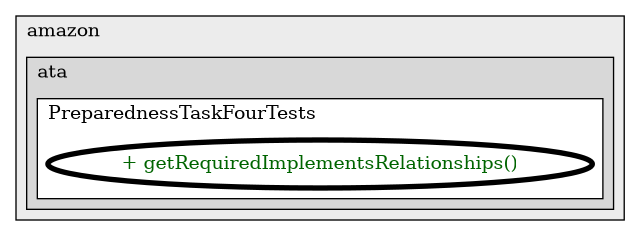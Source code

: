 @startuml

/' diagram meta data start
config=CallConfiguration;
{
  "rootMethod": "com.amazon.ata.deliveringonourpromise.TCTtest.taskcompletion.preparedness.task4.PreparednessTaskFourTests#getRequiredImplementsRelationships()",
  "projectClassification": {
    "searchMode": "OpenProject", // OpenProject, AllProjects
    "includedProjects": "",
    "pathEndKeywords": "*.impl",
    "isClientPath": "",
    "isClientName": "",
    "isTestPath": "",
    "isTestName": "",
    "isMappingPath": "",
    "isMappingName": "",
    "isDataAccessPath": "",
    "isDataAccessName": "",
    "isDataStructurePath": "",
    "isDataStructureName": "",
    "isInterfaceStructuresPath": "",
    "isInterfaceStructuresName": "",
    "isEntryPointPath": "",
    "isEntryPointName": ""
  },
  "graphRestriction": {
    "classPackageExcludeFilter": "",
    "classPackageIncludeFilter": "",
    "classNameExcludeFilter": "",
    "classNameIncludeFilter": "",
    "methodNameExcludeFilter": "",
    "methodNameIncludeFilter": "",
    "removeByInheritance": "", // inheritance/annotation based filtering is done in a second step
    "removeByAnnotation": "",
    "removeByClassPackage": "", // cleanup the graph after inheritance/annotation based filtering is done
    "removeByClassName": "",
    "cutMappings": false,
    "cutEnum": true,
    "cutTests": true,
    "cutClient": true,
    "cutDataAccess": true,
    "cutInterfaceStructures": true,
    "cutDataStructures": true,
    "cutGetterAndSetter": true,
    "cutConstructors": true
  },
  "graphTraversal": {
    "forwardDepth": 3,
    "backwardDepth": 3,
    "classPackageExcludeFilter": "",
    "classPackageIncludeFilter": "",
    "classNameExcludeFilter": "",
    "classNameIncludeFilter": "",
    "methodNameExcludeFilter": "",
    "methodNameIncludeFilter": "",
    "hideMappings": false,
    "hideDataStructures": false,
    "hidePrivateMethods": true,
    "hideInterfaceCalls": true, // indirection: implementation -> interface (is hidden) -> implementation
    "onlyShowApplicationEntryPoints": false // root node is included
  },
  "details": {
    "aggregation": "GroupByClass", // ByClass, GroupByClass, None
    "showMethodParametersTypes": false,
    "showMethodParametersNames": false,
    "showMethodReturnType": false,
    "showPackageLevels": 2,
    "showCallOrder": false,
    "edgeMode": "MethodsOnly", // TypesOnly, MethodsOnly, TypesAndMethods, MethodsAndDirectTypeUsage
    "showDetailedClassStructure": false
  },
  "rootClass": "com.amazon.ata.deliveringonourpromise.TCTtest.taskcompletion.preparedness.task4.PreparednessTaskFourTests"
}
diagram meta data end '/



digraph g {
    rankdir="LR"
    splines=polyline
    

'nodes 
subgraph cluster_1414265340 { 
   	label=amazon
	labeljust=l
	fillcolor="#ececec"
	style=filled
   
   subgraph cluster_110086052 { 
   	label=ata
	labeljust=l
	fillcolor="#d8d8d8"
	style=filled
   
   subgraph cluster_2028844313 { 
   	label=PreparednessTaskFourTests
	labeljust=l
	fillcolor=white
	style=filled
   
   PreparednessTaskFourTests446443781XXXgetRequiredImplementsRelationships0[
	label="+ getRequiredImplementsRelationships()"
	style=filled
	fillcolor=white
	tooltip="PreparednessTaskFourTests

null"
	penwidth=4
	fontcolor=darkgreen
];
} 
} 
} 

'edges    

    
}
@enduml